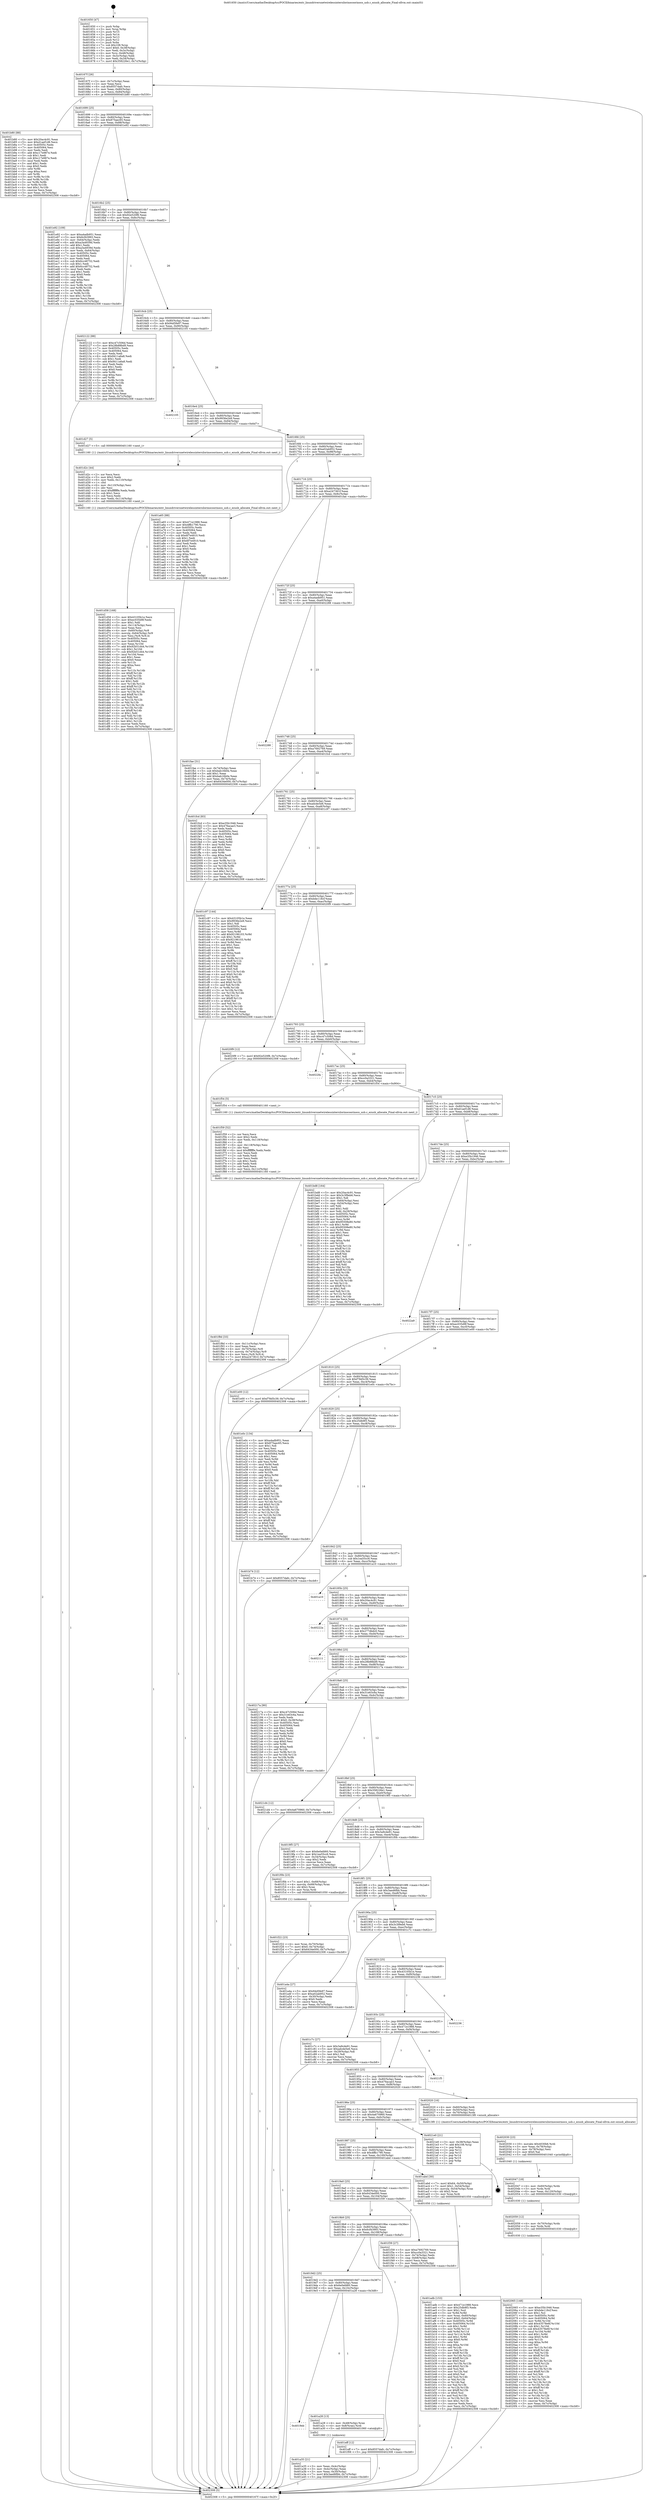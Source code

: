 digraph "0x401650" {
  label = "0x401650 (/mnt/c/Users/mathe/Desktop/tcc/POCII/binaries/extr_linuxdriversnetwirelessintersilorinocoorinoco_usb.c_ezusb_allocate_Final-ollvm.out::main(0))"
  labelloc = "t"
  node[shape=record]

  Entry [label="",width=0.3,height=0.3,shape=circle,fillcolor=black,style=filled]
  "0x40167f" [label="{
     0x40167f [26]\l
     | [instrs]\l
     &nbsp;&nbsp;0x40167f \<+3\>: mov -0x7c(%rbp),%eax\l
     &nbsp;&nbsp;0x401682 \<+2\>: mov %eax,%ecx\l
     &nbsp;&nbsp;0x401684 \<+6\>: sub $0x8557dafc,%ecx\l
     &nbsp;&nbsp;0x40168a \<+3\>: mov %eax,-0x80(%rbp)\l
     &nbsp;&nbsp;0x40168d \<+6\>: mov %ecx,-0x84(%rbp)\l
     &nbsp;&nbsp;0x401693 \<+6\>: je 0000000000401b80 \<main+0x530\>\l
  }"]
  "0x401b80" [label="{
     0x401b80 [88]\l
     | [instrs]\l
     &nbsp;&nbsp;0x401b80 \<+5\>: mov $0x20ac4c91,%eax\l
     &nbsp;&nbsp;0x401b85 \<+5\>: mov $0xd1aef1d8,%ecx\l
     &nbsp;&nbsp;0x401b8a \<+7\>: mov 0x40505c,%edx\l
     &nbsp;&nbsp;0x401b91 \<+7\>: mov 0x405064,%esi\l
     &nbsp;&nbsp;0x401b98 \<+2\>: mov %edx,%edi\l
     &nbsp;&nbsp;0x401b9a \<+6\>: add $0xc17e987e,%edi\l
     &nbsp;&nbsp;0x401ba0 \<+3\>: sub $0x1,%edi\l
     &nbsp;&nbsp;0x401ba3 \<+6\>: sub $0xc17e987e,%edi\l
     &nbsp;&nbsp;0x401ba9 \<+3\>: imul %edi,%edx\l
     &nbsp;&nbsp;0x401bac \<+3\>: and $0x1,%edx\l
     &nbsp;&nbsp;0x401baf \<+3\>: cmp $0x0,%edx\l
     &nbsp;&nbsp;0x401bb2 \<+4\>: sete %r8b\l
     &nbsp;&nbsp;0x401bb6 \<+3\>: cmp $0xa,%esi\l
     &nbsp;&nbsp;0x401bb9 \<+4\>: setl %r9b\l
     &nbsp;&nbsp;0x401bbd \<+3\>: mov %r8b,%r10b\l
     &nbsp;&nbsp;0x401bc0 \<+3\>: and %r9b,%r10b\l
     &nbsp;&nbsp;0x401bc3 \<+3\>: xor %r9b,%r8b\l
     &nbsp;&nbsp;0x401bc6 \<+3\>: or %r8b,%r10b\l
     &nbsp;&nbsp;0x401bc9 \<+4\>: test $0x1,%r10b\l
     &nbsp;&nbsp;0x401bcd \<+3\>: cmovne %ecx,%eax\l
     &nbsp;&nbsp;0x401bd0 \<+3\>: mov %eax,-0x7c(%rbp)\l
     &nbsp;&nbsp;0x401bd3 \<+5\>: jmp 0000000000402308 \<main+0xcb8\>\l
  }"]
  "0x401699" [label="{
     0x401699 [25]\l
     | [instrs]\l
     &nbsp;&nbsp;0x401699 \<+5\>: jmp 000000000040169e \<main+0x4e\>\l
     &nbsp;&nbsp;0x40169e \<+3\>: mov -0x80(%rbp),%eax\l
     &nbsp;&nbsp;0x4016a1 \<+5\>: sub $0x875aec65,%eax\l
     &nbsp;&nbsp;0x4016a6 \<+6\>: mov %eax,-0x88(%rbp)\l
     &nbsp;&nbsp;0x4016ac \<+6\>: je 0000000000401e92 \<main+0x842\>\l
  }"]
  Exit [label="",width=0.3,height=0.3,shape=circle,fillcolor=black,style=filled,peripheries=2]
  "0x401e92" [label="{
     0x401e92 [109]\l
     | [instrs]\l
     &nbsp;&nbsp;0x401e92 \<+5\>: mov $0xa4adb951,%eax\l
     &nbsp;&nbsp;0x401e97 \<+5\>: mov $0x6cf43993,%ecx\l
     &nbsp;&nbsp;0x401e9c \<+3\>: mov -0x64(%rbp),%edx\l
     &nbsp;&nbsp;0x401e9f \<+6\>: add $0xa3a4939d,%edx\l
     &nbsp;&nbsp;0x401ea5 \<+3\>: add $0x1,%edx\l
     &nbsp;&nbsp;0x401ea8 \<+6\>: sub $0xa3a4939d,%edx\l
     &nbsp;&nbsp;0x401eae \<+3\>: mov %edx,-0x64(%rbp)\l
     &nbsp;&nbsp;0x401eb1 \<+7\>: mov 0x40505c,%edx\l
     &nbsp;&nbsp;0x401eb8 \<+7\>: mov 0x405064,%esi\l
     &nbsp;&nbsp;0x401ebf \<+2\>: mov %edx,%edi\l
     &nbsp;&nbsp;0x401ec1 \<+6\>: sub $0x6cc48752,%edi\l
     &nbsp;&nbsp;0x401ec7 \<+3\>: sub $0x1,%edi\l
     &nbsp;&nbsp;0x401eca \<+6\>: add $0x6cc48752,%edi\l
     &nbsp;&nbsp;0x401ed0 \<+3\>: imul %edi,%edx\l
     &nbsp;&nbsp;0x401ed3 \<+3\>: and $0x1,%edx\l
     &nbsp;&nbsp;0x401ed6 \<+3\>: cmp $0x0,%edx\l
     &nbsp;&nbsp;0x401ed9 \<+4\>: sete %r8b\l
     &nbsp;&nbsp;0x401edd \<+3\>: cmp $0xa,%esi\l
     &nbsp;&nbsp;0x401ee0 \<+4\>: setl %r9b\l
     &nbsp;&nbsp;0x401ee4 \<+3\>: mov %r8b,%r10b\l
     &nbsp;&nbsp;0x401ee7 \<+3\>: and %r9b,%r10b\l
     &nbsp;&nbsp;0x401eea \<+3\>: xor %r9b,%r8b\l
     &nbsp;&nbsp;0x401eed \<+3\>: or %r8b,%r10b\l
     &nbsp;&nbsp;0x401ef0 \<+4\>: test $0x1,%r10b\l
     &nbsp;&nbsp;0x401ef4 \<+3\>: cmovne %ecx,%eax\l
     &nbsp;&nbsp;0x401ef7 \<+3\>: mov %eax,-0x7c(%rbp)\l
     &nbsp;&nbsp;0x401efa \<+5\>: jmp 0000000000402308 \<main+0xcb8\>\l
  }"]
  "0x4016b2" [label="{
     0x4016b2 [25]\l
     | [instrs]\l
     &nbsp;&nbsp;0x4016b2 \<+5\>: jmp 00000000004016b7 \<main+0x67\>\l
     &nbsp;&nbsp;0x4016b7 \<+3\>: mov -0x80(%rbp),%eax\l
     &nbsp;&nbsp;0x4016ba \<+5\>: sub $0x92e520f8,%eax\l
     &nbsp;&nbsp;0x4016bf \<+6\>: mov %eax,-0x8c(%rbp)\l
     &nbsp;&nbsp;0x4016c5 \<+6\>: je 0000000000402122 \<main+0xad2\>\l
  }"]
  "0x402065" [label="{
     0x402065 [148]\l
     | [instrs]\l
     &nbsp;&nbsp;0x402065 \<+5\>: mov $0xe35b1946,%eax\l
     &nbsp;&nbsp;0x40206a \<+5\>: mov $0xbde118cf,%esi\l
     &nbsp;&nbsp;0x40206f \<+2\>: mov $0x1,%cl\l
     &nbsp;&nbsp;0x402071 \<+8\>: mov 0x40505c,%r8d\l
     &nbsp;&nbsp;0x402079 \<+8\>: mov 0x405064,%r9d\l
     &nbsp;&nbsp;0x402081 \<+3\>: mov %r8d,%r10d\l
     &nbsp;&nbsp;0x402084 \<+7\>: add $0x43578e6f,%r10d\l
     &nbsp;&nbsp;0x40208b \<+4\>: sub $0x1,%r10d\l
     &nbsp;&nbsp;0x40208f \<+7\>: sub $0x43578e6f,%r10d\l
     &nbsp;&nbsp;0x402096 \<+4\>: imul %r10d,%r8d\l
     &nbsp;&nbsp;0x40209a \<+4\>: and $0x1,%r8d\l
     &nbsp;&nbsp;0x40209e \<+4\>: cmp $0x0,%r8d\l
     &nbsp;&nbsp;0x4020a2 \<+4\>: sete %r11b\l
     &nbsp;&nbsp;0x4020a6 \<+4\>: cmp $0xa,%r9d\l
     &nbsp;&nbsp;0x4020aa \<+3\>: setl %bl\l
     &nbsp;&nbsp;0x4020ad \<+3\>: mov %r11b,%r14b\l
     &nbsp;&nbsp;0x4020b0 \<+4\>: xor $0xff,%r14b\l
     &nbsp;&nbsp;0x4020b4 \<+3\>: mov %bl,%r15b\l
     &nbsp;&nbsp;0x4020b7 \<+4\>: xor $0xff,%r15b\l
     &nbsp;&nbsp;0x4020bb \<+3\>: xor $0x1,%cl\l
     &nbsp;&nbsp;0x4020be \<+3\>: mov %r14b,%r12b\l
     &nbsp;&nbsp;0x4020c1 \<+4\>: and $0xff,%r12b\l
     &nbsp;&nbsp;0x4020c5 \<+3\>: and %cl,%r11b\l
     &nbsp;&nbsp;0x4020c8 \<+3\>: mov %r15b,%r13b\l
     &nbsp;&nbsp;0x4020cb \<+4\>: and $0xff,%r13b\l
     &nbsp;&nbsp;0x4020cf \<+2\>: and %cl,%bl\l
     &nbsp;&nbsp;0x4020d1 \<+3\>: or %r11b,%r12b\l
     &nbsp;&nbsp;0x4020d4 \<+3\>: or %bl,%r13b\l
     &nbsp;&nbsp;0x4020d7 \<+3\>: xor %r13b,%r12b\l
     &nbsp;&nbsp;0x4020da \<+3\>: or %r15b,%r14b\l
     &nbsp;&nbsp;0x4020dd \<+4\>: xor $0xff,%r14b\l
     &nbsp;&nbsp;0x4020e1 \<+3\>: or $0x1,%cl\l
     &nbsp;&nbsp;0x4020e4 \<+3\>: and %cl,%r14b\l
     &nbsp;&nbsp;0x4020e7 \<+3\>: or %r14b,%r12b\l
     &nbsp;&nbsp;0x4020ea \<+4\>: test $0x1,%r12b\l
     &nbsp;&nbsp;0x4020ee \<+3\>: cmovne %esi,%eax\l
     &nbsp;&nbsp;0x4020f1 \<+3\>: mov %eax,-0x7c(%rbp)\l
     &nbsp;&nbsp;0x4020f4 \<+5\>: jmp 0000000000402308 \<main+0xcb8\>\l
  }"]
  "0x402122" [label="{
     0x402122 [88]\l
     | [instrs]\l
     &nbsp;&nbsp;0x402122 \<+5\>: mov $0xc47c506d,%eax\l
     &nbsp;&nbsp;0x402127 \<+5\>: mov $0x28b88bd9,%ecx\l
     &nbsp;&nbsp;0x40212c \<+7\>: mov 0x40505c,%edx\l
     &nbsp;&nbsp;0x402133 \<+7\>: mov 0x405064,%esi\l
     &nbsp;&nbsp;0x40213a \<+2\>: mov %edx,%edi\l
     &nbsp;&nbsp;0x40213c \<+6\>: sub $0x9411a6a8,%edi\l
     &nbsp;&nbsp;0x402142 \<+3\>: sub $0x1,%edi\l
     &nbsp;&nbsp;0x402145 \<+6\>: add $0x9411a6a8,%edi\l
     &nbsp;&nbsp;0x40214b \<+3\>: imul %edi,%edx\l
     &nbsp;&nbsp;0x40214e \<+3\>: and $0x1,%edx\l
     &nbsp;&nbsp;0x402151 \<+3\>: cmp $0x0,%edx\l
     &nbsp;&nbsp;0x402154 \<+4\>: sete %r8b\l
     &nbsp;&nbsp;0x402158 \<+3\>: cmp $0xa,%esi\l
     &nbsp;&nbsp;0x40215b \<+4\>: setl %r9b\l
     &nbsp;&nbsp;0x40215f \<+3\>: mov %r8b,%r10b\l
     &nbsp;&nbsp;0x402162 \<+3\>: and %r9b,%r10b\l
     &nbsp;&nbsp;0x402165 \<+3\>: xor %r9b,%r8b\l
     &nbsp;&nbsp;0x402168 \<+3\>: or %r8b,%r10b\l
     &nbsp;&nbsp;0x40216b \<+4\>: test $0x1,%r10b\l
     &nbsp;&nbsp;0x40216f \<+3\>: cmovne %ecx,%eax\l
     &nbsp;&nbsp;0x402172 \<+3\>: mov %eax,-0x7c(%rbp)\l
     &nbsp;&nbsp;0x402175 \<+5\>: jmp 0000000000402308 \<main+0xcb8\>\l
  }"]
  "0x4016cb" [label="{
     0x4016cb [25]\l
     | [instrs]\l
     &nbsp;&nbsp;0x4016cb \<+5\>: jmp 00000000004016d0 \<main+0x80\>\l
     &nbsp;&nbsp;0x4016d0 \<+3\>: mov -0x80(%rbp),%eax\l
     &nbsp;&nbsp;0x4016d3 \<+5\>: sub $0x94d5fe97,%eax\l
     &nbsp;&nbsp;0x4016d8 \<+6\>: mov %eax,-0x90(%rbp)\l
     &nbsp;&nbsp;0x4016de \<+6\>: je 0000000000402105 \<main+0xab5\>\l
  }"]
  "0x402059" [label="{
     0x402059 [12]\l
     | [instrs]\l
     &nbsp;&nbsp;0x402059 \<+4\>: mov -0x70(%rbp),%rdx\l
     &nbsp;&nbsp;0x40205d \<+3\>: mov %rdx,%rdi\l
     &nbsp;&nbsp;0x402060 \<+5\>: call 0000000000401030 \<free@plt\>\l
     | [calls]\l
     &nbsp;&nbsp;0x401030 \{1\} (unknown)\l
  }"]
  "0x402105" [label="{
     0x402105\l
  }", style=dashed]
  "0x4016e4" [label="{
     0x4016e4 [25]\l
     | [instrs]\l
     &nbsp;&nbsp;0x4016e4 \<+5\>: jmp 00000000004016e9 \<main+0x99\>\l
     &nbsp;&nbsp;0x4016e9 \<+3\>: mov -0x80(%rbp),%eax\l
     &nbsp;&nbsp;0x4016ec \<+5\>: sub $0x9936e2e9,%eax\l
     &nbsp;&nbsp;0x4016f1 \<+6\>: mov %eax,-0x94(%rbp)\l
     &nbsp;&nbsp;0x4016f7 \<+6\>: je 0000000000401d27 \<main+0x6d7\>\l
  }"]
  "0x402047" [label="{
     0x402047 [18]\l
     | [instrs]\l
     &nbsp;&nbsp;0x402047 \<+4\>: mov -0x60(%rbp),%rdx\l
     &nbsp;&nbsp;0x40204b \<+3\>: mov %rdx,%rdi\l
     &nbsp;&nbsp;0x40204e \<+6\>: mov %eax,-0x120(%rbp)\l
     &nbsp;&nbsp;0x402054 \<+5\>: call 0000000000401030 \<free@plt\>\l
     | [calls]\l
     &nbsp;&nbsp;0x401030 \{1\} (unknown)\l
  }"]
  "0x401d27" [label="{
     0x401d27 [5]\l
     | [instrs]\l
     &nbsp;&nbsp;0x401d27 \<+5\>: call 0000000000401160 \<next_i\>\l
     | [calls]\l
     &nbsp;&nbsp;0x401160 \{1\} (/mnt/c/Users/mathe/Desktop/tcc/POCII/binaries/extr_linuxdriversnetwirelessintersilorinocoorinoco_usb.c_ezusb_allocate_Final-ollvm.out::next_i)\l
  }"]
  "0x4016fd" [label="{
     0x4016fd [25]\l
     | [instrs]\l
     &nbsp;&nbsp;0x4016fd \<+5\>: jmp 0000000000401702 \<main+0xb2\>\l
     &nbsp;&nbsp;0x401702 \<+3\>: mov -0x80(%rbp),%eax\l
     &nbsp;&nbsp;0x401705 \<+5\>: sub $0xa02ab952,%eax\l
     &nbsp;&nbsp;0x40170a \<+6\>: mov %eax,-0x98(%rbp)\l
     &nbsp;&nbsp;0x401710 \<+6\>: je 0000000000401a65 \<main+0x415\>\l
  }"]
  "0x402030" [label="{
     0x402030 [23]\l
     | [instrs]\l
     &nbsp;&nbsp;0x402030 \<+10\>: movabs $0x4030b6,%rdi\l
     &nbsp;&nbsp;0x40203a \<+3\>: mov %eax,-0x78(%rbp)\l
     &nbsp;&nbsp;0x40203d \<+3\>: mov -0x78(%rbp),%esi\l
     &nbsp;&nbsp;0x402040 \<+2\>: mov $0x0,%al\l
     &nbsp;&nbsp;0x402042 \<+5\>: call 0000000000401040 \<printf@plt\>\l
     | [calls]\l
     &nbsp;&nbsp;0x401040 \{1\} (unknown)\l
  }"]
  "0x401a65" [label="{
     0x401a65 [88]\l
     | [instrs]\l
     &nbsp;&nbsp;0x401a65 \<+5\>: mov $0x471e1988,%eax\l
     &nbsp;&nbsp;0x401a6a \<+5\>: mov $0x4ffb1790,%ecx\l
     &nbsp;&nbsp;0x401a6f \<+7\>: mov 0x40505c,%edx\l
     &nbsp;&nbsp;0x401a76 \<+7\>: mov 0x405064,%esi\l
     &nbsp;&nbsp;0x401a7d \<+2\>: mov %edx,%edi\l
     &nbsp;&nbsp;0x401a7f \<+6\>: sub $0x6f7e4910,%edi\l
     &nbsp;&nbsp;0x401a85 \<+3\>: sub $0x1,%edi\l
     &nbsp;&nbsp;0x401a88 \<+6\>: add $0x6f7e4910,%edi\l
     &nbsp;&nbsp;0x401a8e \<+3\>: imul %edi,%edx\l
     &nbsp;&nbsp;0x401a91 \<+3\>: and $0x1,%edx\l
     &nbsp;&nbsp;0x401a94 \<+3\>: cmp $0x0,%edx\l
     &nbsp;&nbsp;0x401a97 \<+4\>: sete %r8b\l
     &nbsp;&nbsp;0x401a9b \<+3\>: cmp $0xa,%esi\l
     &nbsp;&nbsp;0x401a9e \<+4\>: setl %r9b\l
     &nbsp;&nbsp;0x401aa2 \<+3\>: mov %r8b,%r10b\l
     &nbsp;&nbsp;0x401aa5 \<+3\>: and %r9b,%r10b\l
     &nbsp;&nbsp;0x401aa8 \<+3\>: xor %r9b,%r8b\l
     &nbsp;&nbsp;0x401aab \<+3\>: or %r8b,%r10b\l
     &nbsp;&nbsp;0x401aae \<+4\>: test $0x1,%r10b\l
     &nbsp;&nbsp;0x401ab2 \<+3\>: cmovne %ecx,%eax\l
     &nbsp;&nbsp;0x401ab5 \<+3\>: mov %eax,-0x7c(%rbp)\l
     &nbsp;&nbsp;0x401ab8 \<+5\>: jmp 0000000000402308 \<main+0xcb8\>\l
  }"]
  "0x401716" [label="{
     0x401716 [25]\l
     | [instrs]\l
     &nbsp;&nbsp;0x401716 \<+5\>: jmp 000000000040171b \<main+0xcb\>\l
     &nbsp;&nbsp;0x40171b \<+3\>: mov -0x80(%rbp),%eax\l
     &nbsp;&nbsp;0x40171e \<+5\>: sub $0xa247361f,%eax\l
     &nbsp;&nbsp;0x401723 \<+6\>: mov %eax,-0x9c(%rbp)\l
     &nbsp;&nbsp;0x401729 \<+6\>: je 0000000000401fae \<main+0x95e\>\l
  }"]
  "0x401f8d" [label="{
     0x401f8d [33]\l
     | [instrs]\l
     &nbsp;&nbsp;0x401f8d \<+6\>: mov -0x11c(%rbp),%ecx\l
     &nbsp;&nbsp;0x401f93 \<+3\>: imul %eax,%ecx\l
     &nbsp;&nbsp;0x401f96 \<+4\>: mov -0x70(%rbp),%r8\l
     &nbsp;&nbsp;0x401f9a \<+4\>: movslq -0x74(%rbp),%r9\l
     &nbsp;&nbsp;0x401f9e \<+4\>: mov %ecx,(%r8,%r9,4)\l
     &nbsp;&nbsp;0x401fa2 \<+7\>: movl $0xa247361f,-0x7c(%rbp)\l
     &nbsp;&nbsp;0x401fa9 \<+5\>: jmp 0000000000402308 \<main+0xcb8\>\l
  }"]
  "0x401fae" [label="{
     0x401fae [31]\l
     | [instrs]\l
     &nbsp;&nbsp;0x401fae \<+3\>: mov -0x74(%rbp),%eax\l
     &nbsp;&nbsp;0x401fb1 \<+5\>: sub $0xbab16b0e,%eax\l
     &nbsp;&nbsp;0x401fb6 \<+3\>: add $0x1,%eax\l
     &nbsp;&nbsp;0x401fb9 \<+5\>: add $0xbab16b0e,%eax\l
     &nbsp;&nbsp;0x401fbe \<+3\>: mov %eax,-0x74(%rbp)\l
     &nbsp;&nbsp;0x401fc1 \<+7\>: movl $0x6434e000,-0x7c(%rbp)\l
     &nbsp;&nbsp;0x401fc8 \<+5\>: jmp 0000000000402308 \<main+0xcb8\>\l
  }"]
  "0x40172f" [label="{
     0x40172f [25]\l
     | [instrs]\l
     &nbsp;&nbsp;0x40172f \<+5\>: jmp 0000000000401734 \<main+0xe4\>\l
     &nbsp;&nbsp;0x401734 \<+3\>: mov -0x80(%rbp),%eax\l
     &nbsp;&nbsp;0x401737 \<+5\>: sub $0xa4adb951,%eax\l
     &nbsp;&nbsp;0x40173c \<+6\>: mov %eax,-0xa0(%rbp)\l
     &nbsp;&nbsp;0x401742 \<+6\>: je 0000000000402288 \<main+0xc38\>\l
  }"]
  "0x401f59" [label="{
     0x401f59 [52]\l
     | [instrs]\l
     &nbsp;&nbsp;0x401f59 \<+2\>: xor %ecx,%ecx\l
     &nbsp;&nbsp;0x401f5b \<+5\>: mov $0x2,%edx\l
     &nbsp;&nbsp;0x401f60 \<+6\>: mov %edx,-0x118(%rbp)\l
     &nbsp;&nbsp;0x401f66 \<+1\>: cltd\l
     &nbsp;&nbsp;0x401f67 \<+6\>: mov -0x118(%rbp),%esi\l
     &nbsp;&nbsp;0x401f6d \<+2\>: idiv %esi\l
     &nbsp;&nbsp;0x401f6f \<+6\>: imul $0xfffffffe,%edx,%edx\l
     &nbsp;&nbsp;0x401f75 \<+2\>: mov %ecx,%edi\l
     &nbsp;&nbsp;0x401f77 \<+2\>: sub %edx,%edi\l
     &nbsp;&nbsp;0x401f79 \<+2\>: mov %ecx,%edx\l
     &nbsp;&nbsp;0x401f7b \<+3\>: sub $0x1,%edx\l
     &nbsp;&nbsp;0x401f7e \<+2\>: add %edx,%edi\l
     &nbsp;&nbsp;0x401f80 \<+2\>: sub %edi,%ecx\l
     &nbsp;&nbsp;0x401f82 \<+6\>: mov %ecx,-0x11c(%rbp)\l
     &nbsp;&nbsp;0x401f88 \<+5\>: call 0000000000401160 \<next_i\>\l
     | [calls]\l
     &nbsp;&nbsp;0x401160 \{1\} (/mnt/c/Users/mathe/Desktop/tcc/POCII/binaries/extr_linuxdriversnetwirelessintersilorinocoorinoco_usb.c_ezusb_allocate_Final-ollvm.out::next_i)\l
  }"]
  "0x402288" [label="{
     0x402288\l
  }", style=dashed]
  "0x401748" [label="{
     0x401748 [25]\l
     | [instrs]\l
     &nbsp;&nbsp;0x401748 \<+5\>: jmp 000000000040174d \<main+0xfd\>\l
     &nbsp;&nbsp;0x40174d \<+3\>: mov -0x80(%rbp),%eax\l
     &nbsp;&nbsp;0x401750 \<+5\>: sub $0xa7692769,%eax\l
     &nbsp;&nbsp;0x401755 \<+6\>: mov %eax,-0xa4(%rbp)\l
     &nbsp;&nbsp;0x40175b \<+6\>: je 0000000000401fcd \<main+0x97d\>\l
  }"]
  "0x401f22" [label="{
     0x401f22 [23]\l
     | [instrs]\l
     &nbsp;&nbsp;0x401f22 \<+4\>: mov %rax,-0x70(%rbp)\l
     &nbsp;&nbsp;0x401f26 \<+7\>: movl $0x0,-0x74(%rbp)\l
     &nbsp;&nbsp;0x401f2d \<+7\>: movl $0x6434e000,-0x7c(%rbp)\l
     &nbsp;&nbsp;0x401f34 \<+5\>: jmp 0000000000402308 \<main+0xcb8\>\l
  }"]
  "0x401fcd" [label="{
     0x401fcd [83]\l
     | [instrs]\l
     &nbsp;&nbsp;0x401fcd \<+5\>: mov $0xe35b1946,%eax\l
     &nbsp;&nbsp;0x401fd2 \<+5\>: mov $0x476acae3,%ecx\l
     &nbsp;&nbsp;0x401fd7 \<+2\>: xor %edx,%edx\l
     &nbsp;&nbsp;0x401fd9 \<+7\>: mov 0x40505c,%esi\l
     &nbsp;&nbsp;0x401fe0 \<+7\>: mov 0x405064,%edi\l
     &nbsp;&nbsp;0x401fe7 \<+3\>: sub $0x1,%edx\l
     &nbsp;&nbsp;0x401fea \<+3\>: mov %esi,%r8d\l
     &nbsp;&nbsp;0x401fed \<+3\>: add %edx,%r8d\l
     &nbsp;&nbsp;0x401ff0 \<+4\>: imul %r8d,%esi\l
     &nbsp;&nbsp;0x401ff4 \<+3\>: and $0x1,%esi\l
     &nbsp;&nbsp;0x401ff7 \<+3\>: cmp $0x0,%esi\l
     &nbsp;&nbsp;0x401ffa \<+4\>: sete %r9b\l
     &nbsp;&nbsp;0x401ffe \<+3\>: cmp $0xa,%edi\l
     &nbsp;&nbsp;0x402001 \<+4\>: setl %r10b\l
     &nbsp;&nbsp;0x402005 \<+3\>: mov %r9b,%r11b\l
     &nbsp;&nbsp;0x402008 \<+3\>: and %r10b,%r11b\l
     &nbsp;&nbsp;0x40200b \<+3\>: xor %r10b,%r9b\l
     &nbsp;&nbsp;0x40200e \<+3\>: or %r9b,%r11b\l
     &nbsp;&nbsp;0x402011 \<+4\>: test $0x1,%r11b\l
     &nbsp;&nbsp;0x402015 \<+3\>: cmovne %ecx,%eax\l
     &nbsp;&nbsp;0x402018 \<+3\>: mov %eax,-0x7c(%rbp)\l
     &nbsp;&nbsp;0x40201b \<+5\>: jmp 0000000000402308 \<main+0xcb8\>\l
  }"]
  "0x401761" [label="{
     0x401761 [25]\l
     | [instrs]\l
     &nbsp;&nbsp;0x401761 \<+5\>: jmp 0000000000401766 \<main+0x116\>\l
     &nbsp;&nbsp;0x401766 \<+3\>: mov -0x80(%rbp),%eax\l
     &nbsp;&nbsp;0x401769 \<+5\>: sub $0xadcde5e6,%eax\l
     &nbsp;&nbsp;0x40176e \<+6\>: mov %eax,-0xa8(%rbp)\l
     &nbsp;&nbsp;0x401774 \<+6\>: je 0000000000401c97 \<main+0x647\>\l
  }"]
  "0x401d58" [label="{
     0x401d58 [168]\l
     | [instrs]\l
     &nbsp;&nbsp;0x401d58 \<+5\>: mov $0x43105b1e,%ecx\l
     &nbsp;&nbsp;0x401d5d \<+5\>: mov $0xec035d9f,%edx\l
     &nbsp;&nbsp;0x401d62 \<+3\>: mov $0x1,%dil\l
     &nbsp;&nbsp;0x401d65 \<+6\>: mov -0x114(%rbp),%esi\l
     &nbsp;&nbsp;0x401d6b \<+3\>: imul %eax,%esi\l
     &nbsp;&nbsp;0x401d6e \<+4\>: mov -0x60(%rbp),%r8\l
     &nbsp;&nbsp;0x401d72 \<+4\>: movslq -0x64(%rbp),%r9\l
     &nbsp;&nbsp;0x401d76 \<+4\>: mov %esi,(%r8,%r9,4)\l
     &nbsp;&nbsp;0x401d7a \<+7\>: mov 0x40505c,%eax\l
     &nbsp;&nbsp;0x401d81 \<+7\>: mov 0x405064,%esi\l
     &nbsp;&nbsp;0x401d88 \<+3\>: mov %eax,%r10d\l
     &nbsp;&nbsp;0x401d8b \<+7\>: add $0x92b51d44,%r10d\l
     &nbsp;&nbsp;0x401d92 \<+4\>: sub $0x1,%r10d\l
     &nbsp;&nbsp;0x401d96 \<+7\>: sub $0x92b51d44,%r10d\l
     &nbsp;&nbsp;0x401d9d \<+4\>: imul %r10d,%eax\l
     &nbsp;&nbsp;0x401da1 \<+3\>: and $0x1,%eax\l
     &nbsp;&nbsp;0x401da4 \<+3\>: cmp $0x0,%eax\l
     &nbsp;&nbsp;0x401da7 \<+4\>: sete %r11b\l
     &nbsp;&nbsp;0x401dab \<+3\>: cmp $0xa,%esi\l
     &nbsp;&nbsp;0x401dae \<+3\>: setl %bl\l
     &nbsp;&nbsp;0x401db1 \<+3\>: mov %r11b,%r14b\l
     &nbsp;&nbsp;0x401db4 \<+4\>: xor $0xff,%r14b\l
     &nbsp;&nbsp;0x401db8 \<+3\>: mov %bl,%r15b\l
     &nbsp;&nbsp;0x401dbb \<+4\>: xor $0xff,%r15b\l
     &nbsp;&nbsp;0x401dbf \<+4\>: xor $0x1,%dil\l
     &nbsp;&nbsp;0x401dc3 \<+3\>: mov %r14b,%r12b\l
     &nbsp;&nbsp;0x401dc6 \<+4\>: and $0xff,%r12b\l
     &nbsp;&nbsp;0x401dca \<+3\>: and %dil,%r11b\l
     &nbsp;&nbsp;0x401dcd \<+3\>: mov %r15b,%r13b\l
     &nbsp;&nbsp;0x401dd0 \<+4\>: and $0xff,%r13b\l
     &nbsp;&nbsp;0x401dd4 \<+3\>: and %dil,%bl\l
     &nbsp;&nbsp;0x401dd7 \<+3\>: or %r11b,%r12b\l
     &nbsp;&nbsp;0x401dda \<+3\>: or %bl,%r13b\l
     &nbsp;&nbsp;0x401ddd \<+3\>: xor %r13b,%r12b\l
     &nbsp;&nbsp;0x401de0 \<+3\>: or %r15b,%r14b\l
     &nbsp;&nbsp;0x401de3 \<+4\>: xor $0xff,%r14b\l
     &nbsp;&nbsp;0x401de7 \<+4\>: or $0x1,%dil\l
     &nbsp;&nbsp;0x401deb \<+3\>: and %dil,%r14b\l
     &nbsp;&nbsp;0x401dee \<+3\>: or %r14b,%r12b\l
     &nbsp;&nbsp;0x401df1 \<+4\>: test $0x1,%r12b\l
     &nbsp;&nbsp;0x401df5 \<+3\>: cmovne %edx,%ecx\l
     &nbsp;&nbsp;0x401df8 \<+3\>: mov %ecx,-0x7c(%rbp)\l
     &nbsp;&nbsp;0x401dfb \<+5\>: jmp 0000000000402308 \<main+0xcb8\>\l
  }"]
  "0x401c97" [label="{
     0x401c97 [144]\l
     | [instrs]\l
     &nbsp;&nbsp;0x401c97 \<+5\>: mov $0x43105b1e,%eax\l
     &nbsp;&nbsp;0x401c9c \<+5\>: mov $0x9936e2e9,%ecx\l
     &nbsp;&nbsp;0x401ca1 \<+2\>: mov $0x1,%dl\l
     &nbsp;&nbsp;0x401ca3 \<+7\>: mov 0x40505c,%esi\l
     &nbsp;&nbsp;0x401caa \<+7\>: mov 0x405064,%edi\l
     &nbsp;&nbsp;0x401cb1 \<+3\>: mov %esi,%r8d\l
     &nbsp;&nbsp;0x401cb4 \<+7\>: add $0x92196103,%r8d\l
     &nbsp;&nbsp;0x401cbb \<+4\>: sub $0x1,%r8d\l
     &nbsp;&nbsp;0x401cbf \<+7\>: sub $0x92196103,%r8d\l
     &nbsp;&nbsp;0x401cc6 \<+4\>: imul %r8d,%esi\l
     &nbsp;&nbsp;0x401cca \<+3\>: and $0x1,%esi\l
     &nbsp;&nbsp;0x401ccd \<+3\>: cmp $0x0,%esi\l
     &nbsp;&nbsp;0x401cd0 \<+4\>: sete %r9b\l
     &nbsp;&nbsp;0x401cd4 \<+3\>: cmp $0xa,%edi\l
     &nbsp;&nbsp;0x401cd7 \<+4\>: setl %r10b\l
     &nbsp;&nbsp;0x401cdb \<+3\>: mov %r9b,%r11b\l
     &nbsp;&nbsp;0x401cde \<+4\>: xor $0xff,%r11b\l
     &nbsp;&nbsp;0x401ce2 \<+3\>: mov %r10b,%bl\l
     &nbsp;&nbsp;0x401ce5 \<+3\>: xor $0xff,%bl\l
     &nbsp;&nbsp;0x401ce8 \<+3\>: xor $0x0,%dl\l
     &nbsp;&nbsp;0x401ceb \<+3\>: mov %r11b,%r14b\l
     &nbsp;&nbsp;0x401cee \<+4\>: and $0x0,%r14b\l
     &nbsp;&nbsp;0x401cf2 \<+3\>: and %dl,%r9b\l
     &nbsp;&nbsp;0x401cf5 \<+3\>: mov %bl,%r15b\l
     &nbsp;&nbsp;0x401cf8 \<+4\>: and $0x0,%r15b\l
     &nbsp;&nbsp;0x401cfc \<+3\>: and %dl,%r10b\l
     &nbsp;&nbsp;0x401cff \<+3\>: or %r9b,%r14b\l
     &nbsp;&nbsp;0x401d02 \<+3\>: or %r10b,%r15b\l
     &nbsp;&nbsp;0x401d05 \<+3\>: xor %r15b,%r14b\l
     &nbsp;&nbsp;0x401d08 \<+3\>: or %bl,%r11b\l
     &nbsp;&nbsp;0x401d0b \<+4\>: xor $0xff,%r11b\l
     &nbsp;&nbsp;0x401d0f \<+3\>: or $0x0,%dl\l
     &nbsp;&nbsp;0x401d12 \<+3\>: and %dl,%r11b\l
     &nbsp;&nbsp;0x401d15 \<+3\>: or %r11b,%r14b\l
     &nbsp;&nbsp;0x401d18 \<+4\>: test $0x1,%r14b\l
     &nbsp;&nbsp;0x401d1c \<+3\>: cmovne %ecx,%eax\l
     &nbsp;&nbsp;0x401d1f \<+3\>: mov %eax,-0x7c(%rbp)\l
     &nbsp;&nbsp;0x401d22 \<+5\>: jmp 0000000000402308 \<main+0xcb8\>\l
  }"]
  "0x40177a" [label="{
     0x40177a [25]\l
     | [instrs]\l
     &nbsp;&nbsp;0x40177a \<+5\>: jmp 000000000040177f \<main+0x12f\>\l
     &nbsp;&nbsp;0x40177f \<+3\>: mov -0x80(%rbp),%eax\l
     &nbsp;&nbsp;0x401782 \<+5\>: sub $0xbde118cf,%eax\l
     &nbsp;&nbsp;0x401787 \<+6\>: mov %eax,-0xac(%rbp)\l
     &nbsp;&nbsp;0x40178d \<+6\>: je 00000000004020f9 \<main+0xaa9\>\l
  }"]
  "0x401d2c" [label="{
     0x401d2c [44]\l
     | [instrs]\l
     &nbsp;&nbsp;0x401d2c \<+2\>: xor %ecx,%ecx\l
     &nbsp;&nbsp;0x401d2e \<+5\>: mov $0x2,%edx\l
     &nbsp;&nbsp;0x401d33 \<+6\>: mov %edx,-0x110(%rbp)\l
     &nbsp;&nbsp;0x401d39 \<+1\>: cltd\l
     &nbsp;&nbsp;0x401d3a \<+6\>: mov -0x110(%rbp),%esi\l
     &nbsp;&nbsp;0x401d40 \<+2\>: idiv %esi\l
     &nbsp;&nbsp;0x401d42 \<+6\>: imul $0xfffffffe,%edx,%edx\l
     &nbsp;&nbsp;0x401d48 \<+3\>: sub $0x1,%ecx\l
     &nbsp;&nbsp;0x401d4b \<+2\>: sub %ecx,%edx\l
     &nbsp;&nbsp;0x401d4d \<+6\>: mov %edx,-0x114(%rbp)\l
     &nbsp;&nbsp;0x401d53 \<+5\>: call 0000000000401160 \<next_i\>\l
     | [calls]\l
     &nbsp;&nbsp;0x401160 \{1\} (/mnt/c/Users/mathe/Desktop/tcc/POCII/binaries/extr_linuxdriversnetwirelessintersilorinocoorinoco_usb.c_ezusb_allocate_Final-ollvm.out::next_i)\l
  }"]
  "0x4020f9" [label="{
     0x4020f9 [12]\l
     | [instrs]\l
     &nbsp;&nbsp;0x4020f9 \<+7\>: movl $0x92e520f8,-0x7c(%rbp)\l
     &nbsp;&nbsp;0x402100 \<+5\>: jmp 0000000000402308 \<main+0xcb8\>\l
  }"]
  "0x401793" [label="{
     0x401793 [25]\l
     | [instrs]\l
     &nbsp;&nbsp;0x401793 \<+5\>: jmp 0000000000401798 \<main+0x148\>\l
     &nbsp;&nbsp;0x401798 \<+3\>: mov -0x80(%rbp),%eax\l
     &nbsp;&nbsp;0x40179b \<+5\>: sub $0xc47c506d,%eax\l
     &nbsp;&nbsp;0x4017a0 \<+6\>: mov %eax,-0xb0(%rbp)\l
     &nbsp;&nbsp;0x4017a6 \<+6\>: je 00000000004022fa \<main+0xcaa\>\l
  }"]
  "0x401adb" [label="{
     0x401adb [153]\l
     | [instrs]\l
     &nbsp;&nbsp;0x401adb \<+5\>: mov $0x471e1988,%ecx\l
     &nbsp;&nbsp;0x401ae0 \<+5\>: mov $0x25db9f3,%edx\l
     &nbsp;&nbsp;0x401ae5 \<+3\>: mov $0x1,%sil\l
     &nbsp;&nbsp;0x401ae8 \<+3\>: xor %r8d,%r8d\l
     &nbsp;&nbsp;0x401aeb \<+4\>: mov %rax,-0x60(%rbp)\l
     &nbsp;&nbsp;0x401aef \<+7\>: movl $0x0,-0x64(%rbp)\l
     &nbsp;&nbsp;0x401af6 \<+8\>: mov 0x40505c,%r9d\l
     &nbsp;&nbsp;0x401afe \<+8\>: mov 0x405064,%r10d\l
     &nbsp;&nbsp;0x401b06 \<+4\>: sub $0x1,%r8d\l
     &nbsp;&nbsp;0x401b0a \<+3\>: mov %r9d,%r11d\l
     &nbsp;&nbsp;0x401b0d \<+3\>: add %r8d,%r11d\l
     &nbsp;&nbsp;0x401b10 \<+4\>: imul %r11d,%r9d\l
     &nbsp;&nbsp;0x401b14 \<+4\>: and $0x1,%r9d\l
     &nbsp;&nbsp;0x401b18 \<+4\>: cmp $0x0,%r9d\l
     &nbsp;&nbsp;0x401b1c \<+3\>: sete %bl\l
     &nbsp;&nbsp;0x401b1f \<+4\>: cmp $0xa,%r10d\l
     &nbsp;&nbsp;0x401b23 \<+4\>: setl %r14b\l
     &nbsp;&nbsp;0x401b27 \<+3\>: mov %bl,%r15b\l
     &nbsp;&nbsp;0x401b2a \<+4\>: xor $0xff,%r15b\l
     &nbsp;&nbsp;0x401b2e \<+3\>: mov %r14b,%r12b\l
     &nbsp;&nbsp;0x401b31 \<+4\>: xor $0xff,%r12b\l
     &nbsp;&nbsp;0x401b35 \<+4\>: xor $0x0,%sil\l
     &nbsp;&nbsp;0x401b39 \<+3\>: mov %r15b,%r13b\l
     &nbsp;&nbsp;0x401b3c \<+4\>: and $0x0,%r13b\l
     &nbsp;&nbsp;0x401b40 \<+3\>: and %sil,%bl\l
     &nbsp;&nbsp;0x401b43 \<+3\>: mov %r12b,%al\l
     &nbsp;&nbsp;0x401b46 \<+2\>: and $0x0,%al\l
     &nbsp;&nbsp;0x401b48 \<+3\>: and %sil,%r14b\l
     &nbsp;&nbsp;0x401b4b \<+3\>: or %bl,%r13b\l
     &nbsp;&nbsp;0x401b4e \<+3\>: or %r14b,%al\l
     &nbsp;&nbsp;0x401b51 \<+3\>: xor %al,%r13b\l
     &nbsp;&nbsp;0x401b54 \<+3\>: or %r12b,%r15b\l
     &nbsp;&nbsp;0x401b57 \<+4\>: xor $0xff,%r15b\l
     &nbsp;&nbsp;0x401b5b \<+4\>: or $0x0,%sil\l
     &nbsp;&nbsp;0x401b5f \<+3\>: and %sil,%r15b\l
     &nbsp;&nbsp;0x401b62 \<+3\>: or %r15b,%r13b\l
     &nbsp;&nbsp;0x401b65 \<+4\>: test $0x1,%r13b\l
     &nbsp;&nbsp;0x401b69 \<+3\>: cmovne %edx,%ecx\l
     &nbsp;&nbsp;0x401b6c \<+3\>: mov %ecx,-0x7c(%rbp)\l
     &nbsp;&nbsp;0x401b6f \<+5\>: jmp 0000000000402308 \<main+0xcb8\>\l
  }"]
  "0x4022fa" [label="{
     0x4022fa\l
  }", style=dashed]
  "0x4017ac" [label="{
     0x4017ac [25]\l
     | [instrs]\l
     &nbsp;&nbsp;0x4017ac \<+5\>: jmp 00000000004017b1 \<main+0x161\>\l
     &nbsp;&nbsp;0x4017b1 \<+3\>: mov -0x80(%rbp),%eax\l
     &nbsp;&nbsp;0x4017b4 \<+5\>: sub $0xcc0a3321,%eax\l
     &nbsp;&nbsp;0x4017b9 \<+6\>: mov %eax,-0xb4(%rbp)\l
     &nbsp;&nbsp;0x4017bf \<+6\>: je 0000000000401f54 \<main+0x904\>\l
  }"]
  "0x401a35" [label="{
     0x401a35 [21]\l
     | [instrs]\l
     &nbsp;&nbsp;0x401a35 \<+3\>: mov %eax,-0x4c(%rbp)\l
     &nbsp;&nbsp;0x401a38 \<+3\>: mov -0x4c(%rbp),%eax\l
     &nbsp;&nbsp;0x401a3b \<+3\>: mov %eax,-0x30(%rbp)\l
     &nbsp;&nbsp;0x401a3e \<+7\>: movl $0x3aed6fbb,-0x7c(%rbp)\l
     &nbsp;&nbsp;0x401a45 \<+5\>: jmp 0000000000402308 \<main+0xcb8\>\l
  }"]
  "0x401f54" [label="{
     0x401f54 [5]\l
     | [instrs]\l
     &nbsp;&nbsp;0x401f54 \<+5\>: call 0000000000401160 \<next_i\>\l
     | [calls]\l
     &nbsp;&nbsp;0x401160 \{1\} (/mnt/c/Users/mathe/Desktop/tcc/POCII/binaries/extr_linuxdriversnetwirelessintersilorinocoorinoco_usb.c_ezusb_allocate_Final-ollvm.out::next_i)\l
  }"]
  "0x4017c5" [label="{
     0x4017c5 [25]\l
     | [instrs]\l
     &nbsp;&nbsp;0x4017c5 \<+5\>: jmp 00000000004017ca \<main+0x17a\>\l
     &nbsp;&nbsp;0x4017ca \<+3\>: mov -0x80(%rbp),%eax\l
     &nbsp;&nbsp;0x4017cd \<+5\>: sub $0xd1aef1d8,%eax\l
     &nbsp;&nbsp;0x4017d2 \<+6\>: mov %eax,-0xb8(%rbp)\l
     &nbsp;&nbsp;0x4017d8 \<+6\>: je 0000000000401bd8 \<main+0x588\>\l
  }"]
  "0x4019eb" [label="{
     0x4019eb\l
  }", style=dashed]
  "0x401bd8" [label="{
     0x401bd8 [164]\l
     | [instrs]\l
     &nbsp;&nbsp;0x401bd8 \<+5\>: mov $0x20ac4c91,%eax\l
     &nbsp;&nbsp;0x401bdd \<+5\>: mov $0x3c3f9eb6,%ecx\l
     &nbsp;&nbsp;0x401be2 \<+2\>: mov $0x1,%dl\l
     &nbsp;&nbsp;0x401be4 \<+3\>: mov -0x64(%rbp),%esi\l
     &nbsp;&nbsp;0x401be7 \<+3\>: cmp -0x54(%rbp),%esi\l
     &nbsp;&nbsp;0x401bea \<+4\>: setl %dil\l
     &nbsp;&nbsp;0x401bee \<+4\>: and $0x1,%dil\l
     &nbsp;&nbsp;0x401bf2 \<+4\>: mov %dil,-0x29(%rbp)\l
     &nbsp;&nbsp;0x401bf6 \<+7\>: mov 0x40505c,%esi\l
     &nbsp;&nbsp;0x401bfd \<+8\>: mov 0x405064,%r8d\l
     &nbsp;&nbsp;0x401c05 \<+3\>: mov %esi,%r9d\l
     &nbsp;&nbsp;0x401c08 \<+7\>: add $0x95508e80,%r9d\l
     &nbsp;&nbsp;0x401c0f \<+4\>: sub $0x1,%r9d\l
     &nbsp;&nbsp;0x401c13 \<+7\>: sub $0x95508e80,%r9d\l
     &nbsp;&nbsp;0x401c1a \<+4\>: imul %r9d,%esi\l
     &nbsp;&nbsp;0x401c1e \<+3\>: and $0x1,%esi\l
     &nbsp;&nbsp;0x401c21 \<+3\>: cmp $0x0,%esi\l
     &nbsp;&nbsp;0x401c24 \<+4\>: sete %dil\l
     &nbsp;&nbsp;0x401c28 \<+4\>: cmp $0xa,%r8d\l
     &nbsp;&nbsp;0x401c2c \<+4\>: setl %r10b\l
     &nbsp;&nbsp;0x401c30 \<+3\>: mov %dil,%r11b\l
     &nbsp;&nbsp;0x401c33 \<+4\>: xor $0xff,%r11b\l
     &nbsp;&nbsp;0x401c37 \<+3\>: mov %r10b,%bl\l
     &nbsp;&nbsp;0x401c3a \<+3\>: xor $0xff,%bl\l
     &nbsp;&nbsp;0x401c3d \<+3\>: xor $0x1,%dl\l
     &nbsp;&nbsp;0x401c40 \<+3\>: mov %r11b,%r14b\l
     &nbsp;&nbsp;0x401c43 \<+4\>: and $0xff,%r14b\l
     &nbsp;&nbsp;0x401c47 \<+3\>: and %dl,%dil\l
     &nbsp;&nbsp;0x401c4a \<+3\>: mov %bl,%r15b\l
     &nbsp;&nbsp;0x401c4d \<+4\>: and $0xff,%r15b\l
     &nbsp;&nbsp;0x401c51 \<+3\>: and %dl,%r10b\l
     &nbsp;&nbsp;0x401c54 \<+3\>: or %dil,%r14b\l
     &nbsp;&nbsp;0x401c57 \<+3\>: or %r10b,%r15b\l
     &nbsp;&nbsp;0x401c5a \<+3\>: xor %r15b,%r14b\l
     &nbsp;&nbsp;0x401c5d \<+3\>: or %bl,%r11b\l
     &nbsp;&nbsp;0x401c60 \<+4\>: xor $0xff,%r11b\l
     &nbsp;&nbsp;0x401c64 \<+3\>: or $0x1,%dl\l
     &nbsp;&nbsp;0x401c67 \<+3\>: and %dl,%r11b\l
     &nbsp;&nbsp;0x401c6a \<+3\>: or %r11b,%r14b\l
     &nbsp;&nbsp;0x401c6d \<+4\>: test $0x1,%r14b\l
     &nbsp;&nbsp;0x401c71 \<+3\>: cmovne %ecx,%eax\l
     &nbsp;&nbsp;0x401c74 \<+3\>: mov %eax,-0x7c(%rbp)\l
     &nbsp;&nbsp;0x401c77 \<+5\>: jmp 0000000000402308 \<main+0xcb8\>\l
  }"]
  "0x4017de" [label="{
     0x4017de [25]\l
     | [instrs]\l
     &nbsp;&nbsp;0x4017de \<+5\>: jmp 00000000004017e3 \<main+0x193\>\l
     &nbsp;&nbsp;0x4017e3 \<+3\>: mov -0x80(%rbp),%eax\l
     &nbsp;&nbsp;0x4017e6 \<+5\>: sub $0xe35b1946,%eax\l
     &nbsp;&nbsp;0x4017eb \<+6\>: mov %eax,-0xbc(%rbp)\l
     &nbsp;&nbsp;0x4017f1 \<+6\>: je 00000000004022a9 \<main+0xc59\>\l
  }"]
  "0x401a28" [label="{
     0x401a28 [13]\l
     | [instrs]\l
     &nbsp;&nbsp;0x401a28 \<+4\>: mov -0x48(%rbp),%rax\l
     &nbsp;&nbsp;0x401a2c \<+4\>: mov 0x8(%rax),%rdi\l
     &nbsp;&nbsp;0x401a30 \<+5\>: call 0000000000401060 \<atoi@plt\>\l
     | [calls]\l
     &nbsp;&nbsp;0x401060 \{1\} (unknown)\l
  }"]
  "0x4022a9" [label="{
     0x4022a9\l
  }", style=dashed]
  "0x4017f7" [label="{
     0x4017f7 [25]\l
     | [instrs]\l
     &nbsp;&nbsp;0x4017f7 \<+5\>: jmp 00000000004017fc \<main+0x1ac\>\l
     &nbsp;&nbsp;0x4017fc \<+3\>: mov -0x80(%rbp),%eax\l
     &nbsp;&nbsp;0x4017ff \<+5\>: sub $0xec035d9f,%eax\l
     &nbsp;&nbsp;0x401804 \<+6\>: mov %eax,-0xc0(%rbp)\l
     &nbsp;&nbsp;0x40180a \<+6\>: je 0000000000401e00 \<main+0x7b0\>\l
  }"]
  "0x4019d2" [label="{
     0x4019d2 [25]\l
     | [instrs]\l
     &nbsp;&nbsp;0x4019d2 \<+5\>: jmp 00000000004019d7 \<main+0x387\>\l
     &nbsp;&nbsp;0x4019d7 \<+3\>: mov -0x80(%rbp),%eax\l
     &nbsp;&nbsp;0x4019da \<+5\>: sub $0x6e0efd60,%eax\l
     &nbsp;&nbsp;0x4019df \<+6\>: mov %eax,-0x10c(%rbp)\l
     &nbsp;&nbsp;0x4019e5 \<+6\>: je 0000000000401a28 \<main+0x3d8\>\l
  }"]
  "0x401e00" [label="{
     0x401e00 [12]\l
     | [instrs]\l
     &nbsp;&nbsp;0x401e00 \<+7\>: movl $0xf78d5c39,-0x7c(%rbp)\l
     &nbsp;&nbsp;0x401e07 \<+5\>: jmp 0000000000402308 \<main+0xcb8\>\l
  }"]
  "0x401810" [label="{
     0x401810 [25]\l
     | [instrs]\l
     &nbsp;&nbsp;0x401810 \<+5\>: jmp 0000000000401815 \<main+0x1c5\>\l
     &nbsp;&nbsp;0x401815 \<+3\>: mov -0x80(%rbp),%eax\l
     &nbsp;&nbsp;0x401818 \<+5\>: sub $0xf78d5c39,%eax\l
     &nbsp;&nbsp;0x40181d \<+6\>: mov %eax,-0xc4(%rbp)\l
     &nbsp;&nbsp;0x401823 \<+6\>: je 0000000000401e0c \<main+0x7bc\>\l
  }"]
  "0x401eff" [label="{
     0x401eff [12]\l
     | [instrs]\l
     &nbsp;&nbsp;0x401eff \<+7\>: movl $0x8557dafc,-0x7c(%rbp)\l
     &nbsp;&nbsp;0x401f06 \<+5\>: jmp 0000000000402308 \<main+0xcb8\>\l
  }"]
  "0x401e0c" [label="{
     0x401e0c [134]\l
     | [instrs]\l
     &nbsp;&nbsp;0x401e0c \<+5\>: mov $0xa4adb951,%eax\l
     &nbsp;&nbsp;0x401e11 \<+5\>: mov $0x875aec65,%ecx\l
     &nbsp;&nbsp;0x401e16 \<+2\>: mov $0x1,%dl\l
     &nbsp;&nbsp;0x401e18 \<+2\>: xor %esi,%esi\l
     &nbsp;&nbsp;0x401e1a \<+7\>: mov 0x40505c,%edi\l
     &nbsp;&nbsp;0x401e21 \<+8\>: mov 0x405064,%r8d\l
     &nbsp;&nbsp;0x401e29 \<+3\>: sub $0x1,%esi\l
     &nbsp;&nbsp;0x401e2c \<+3\>: mov %edi,%r9d\l
     &nbsp;&nbsp;0x401e2f \<+3\>: add %esi,%r9d\l
     &nbsp;&nbsp;0x401e32 \<+4\>: imul %r9d,%edi\l
     &nbsp;&nbsp;0x401e36 \<+3\>: and $0x1,%edi\l
     &nbsp;&nbsp;0x401e39 \<+3\>: cmp $0x0,%edi\l
     &nbsp;&nbsp;0x401e3c \<+4\>: sete %r10b\l
     &nbsp;&nbsp;0x401e40 \<+4\>: cmp $0xa,%r8d\l
     &nbsp;&nbsp;0x401e44 \<+4\>: setl %r11b\l
     &nbsp;&nbsp;0x401e48 \<+3\>: mov %r10b,%bl\l
     &nbsp;&nbsp;0x401e4b \<+3\>: xor $0xff,%bl\l
     &nbsp;&nbsp;0x401e4e \<+3\>: mov %r11b,%r14b\l
     &nbsp;&nbsp;0x401e51 \<+4\>: xor $0xff,%r14b\l
     &nbsp;&nbsp;0x401e55 \<+3\>: xor $0x0,%dl\l
     &nbsp;&nbsp;0x401e58 \<+3\>: mov %bl,%r15b\l
     &nbsp;&nbsp;0x401e5b \<+4\>: and $0x0,%r15b\l
     &nbsp;&nbsp;0x401e5f \<+3\>: and %dl,%r10b\l
     &nbsp;&nbsp;0x401e62 \<+3\>: mov %r14b,%r12b\l
     &nbsp;&nbsp;0x401e65 \<+4\>: and $0x0,%r12b\l
     &nbsp;&nbsp;0x401e69 \<+3\>: and %dl,%r11b\l
     &nbsp;&nbsp;0x401e6c \<+3\>: or %r10b,%r15b\l
     &nbsp;&nbsp;0x401e6f \<+3\>: or %r11b,%r12b\l
     &nbsp;&nbsp;0x401e72 \<+3\>: xor %r12b,%r15b\l
     &nbsp;&nbsp;0x401e75 \<+3\>: or %r14b,%bl\l
     &nbsp;&nbsp;0x401e78 \<+3\>: xor $0xff,%bl\l
     &nbsp;&nbsp;0x401e7b \<+3\>: or $0x0,%dl\l
     &nbsp;&nbsp;0x401e7e \<+2\>: and %dl,%bl\l
     &nbsp;&nbsp;0x401e80 \<+3\>: or %bl,%r15b\l
     &nbsp;&nbsp;0x401e83 \<+4\>: test $0x1,%r15b\l
     &nbsp;&nbsp;0x401e87 \<+3\>: cmovne %ecx,%eax\l
     &nbsp;&nbsp;0x401e8a \<+3\>: mov %eax,-0x7c(%rbp)\l
     &nbsp;&nbsp;0x401e8d \<+5\>: jmp 0000000000402308 \<main+0xcb8\>\l
  }"]
  "0x401829" [label="{
     0x401829 [25]\l
     | [instrs]\l
     &nbsp;&nbsp;0x401829 \<+5\>: jmp 000000000040182e \<main+0x1de\>\l
     &nbsp;&nbsp;0x40182e \<+3\>: mov -0x80(%rbp),%eax\l
     &nbsp;&nbsp;0x401831 \<+5\>: sub $0x25db9f3,%eax\l
     &nbsp;&nbsp;0x401836 \<+6\>: mov %eax,-0xc8(%rbp)\l
     &nbsp;&nbsp;0x40183c \<+6\>: je 0000000000401b74 \<main+0x524\>\l
  }"]
  "0x4019b9" [label="{
     0x4019b9 [25]\l
     | [instrs]\l
     &nbsp;&nbsp;0x4019b9 \<+5\>: jmp 00000000004019be \<main+0x36e\>\l
     &nbsp;&nbsp;0x4019be \<+3\>: mov -0x80(%rbp),%eax\l
     &nbsp;&nbsp;0x4019c1 \<+5\>: sub $0x6cf43993,%eax\l
     &nbsp;&nbsp;0x4019c6 \<+6\>: mov %eax,-0x108(%rbp)\l
     &nbsp;&nbsp;0x4019cc \<+6\>: je 0000000000401eff \<main+0x8af\>\l
  }"]
  "0x401b74" [label="{
     0x401b74 [12]\l
     | [instrs]\l
     &nbsp;&nbsp;0x401b74 \<+7\>: movl $0x8557dafc,-0x7c(%rbp)\l
     &nbsp;&nbsp;0x401b7b \<+5\>: jmp 0000000000402308 \<main+0xcb8\>\l
  }"]
  "0x401842" [label="{
     0x401842 [25]\l
     | [instrs]\l
     &nbsp;&nbsp;0x401842 \<+5\>: jmp 0000000000401847 \<main+0x1f7\>\l
     &nbsp;&nbsp;0x401847 \<+3\>: mov -0x80(%rbp),%eax\l
     &nbsp;&nbsp;0x40184a \<+5\>: sub $0x1ea55cc6,%eax\l
     &nbsp;&nbsp;0x40184f \<+6\>: mov %eax,-0xcc(%rbp)\l
     &nbsp;&nbsp;0x401855 \<+6\>: je 0000000000401a10 \<main+0x3c0\>\l
  }"]
  "0x401f39" [label="{
     0x401f39 [27]\l
     | [instrs]\l
     &nbsp;&nbsp;0x401f39 \<+5\>: mov $0xa7692769,%eax\l
     &nbsp;&nbsp;0x401f3e \<+5\>: mov $0xcc0a3321,%ecx\l
     &nbsp;&nbsp;0x401f43 \<+3\>: mov -0x74(%rbp),%edx\l
     &nbsp;&nbsp;0x401f46 \<+3\>: cmp -0x68(%rbp),%edx\l
     &nbsp;&nbsp;0x401f49 \<+3\>: cmovl %ecx,%eax\l
     &nbsp;&nbsp;0x401f4c \<+3\>: mov %eax,-0x7c(%rbp)\l
     &nbsp;&nbsp;0x401f4f \<+5\>: jmp 0000000000402308 \<main+0xcb8\>\l
  }"]
  "0x401a10" [label="{
     0x401a10\l
  }", style=dashed]
  "0x40185b" [label="{
     0x40185b [25]\l
     | [instrs]\l
     &nbsp;&nbsp;0x40185b \<+5\>: jmp 0000000000401860 \<main+0x210\>\l
     &nbsp;&nbsp;0x401860 \<+3\>: mov -0x80(%rbp),%eax\l
     &nbsp;&nbsp;0x401863 \<+5\>: sub $0x20ac4c91,%eax\l
     &nbsp;&nbsp;0x401868 \<+6\>: mov %eax,-0xd0(%rbp)\l
     &nbsp;&nbsp;0x40186e \<+6\>: je 000000000040222a \<main+0xbda\>\l
  }"]
  "0x4019a0" [label="{
     0x4019a0 [25]\l
     | [instrs]\l
     &nbsp;&nbsp;0x4019a0 \<+5\>: jmp 00000000004019a5 \<main+0x355\>\l
     &nbsp;&nbsp;0x4019a5 \<+3\>: mov -0x80(%rbp),%eax\l
     &nbsp;&nbsp;0x4019a8 \<+5\>: sub $0x6434e000,%eax\l
     &nbsp;&nbsp;0x4019ad \<+6\>: mov %eax,-0x104(%rbp)\l
     &nbsp;&nbsp;0x4019b3 \<+6\>: je 0000000000401f39 \<main+0x8e9\>\l
  }"]
  "0x40222a" [label="{
     0x40222a\l
  }", style=dashed]
  "0x401874" [label="{
     0x401874 [25]\l
     | [instrs]\l
     &nbsp;&nbsp;0x401874 \<+5\>: jmp 0000000000401879 \<main+0x229\>\l
     &nbsp;&nbsp;0x401879 \<+3\>: mov -0x80(%rbp),%eax\l
     &nbsp;&nbsp;0x40187c \<+5\>: sub $0x277dbdc0,%eax\l
     &nbsp;&nbsp;0x401881 \<+6\>: mov %eax,-0xd4(%rbp)\l
     &nbsp;&nbsp;0x401887 \<+6\>: je 0000000000402111 \<main+0xac1\>\l
  }"]
  "0x401abd" [label="{
     0x401abd [30]\l
     | [instrs]\l
     &nbsp;&nbsp;0x401abd \<+7\>: movl $0x64,-0x50(%rbp)\l
     &nbsp;&nbsp;0x401ac4 \<+7\>: movl $0x1,-0x54(%rbp)\l
     &nbsp;&nbsp;0x401acb \<+4\>: movslq -0x54(%rbp),%rax\l
     &nbsp;&nbsp;0x401acf \<+4\>: shl $0x2,%rax\l
     &nbsp;&nbsp;0x401ad3 \<+3\>: mov %rax,%rdi\l
     &nbsp;&nbsp;0x401ad6 \<+5\>: call 0000000000401050 \<malloc@plt\>\l
     | [calls]\l
     &nbsp;&nbsp;0x401050 \{1\} (unknown)\l
  }"]
  "0x402111" [label="{
     0x402111\l
  }", style=dashed]
  "0x40188d" [label="{
     0x40188d [25]\l
     | [instrs]\l
     &nbsp;&nbsp;0x40188d \<+5\>: jmp 0000000000401892 \<main+0x242\>\l
     &nbsp;&nbsp;0x401892 \<+3\>: mov -0x80(%rbp),%eax\l
     &nbsp;&nbsp;0x401895 \<+5\>: sub $0x28b88bd9,%eax\l
     &nbsp;&nbsp;0x40189a \<+6\>: mov %eax,-0xd8(%rbp)\l
     &nbsp;&nbsp;0x4018a0 \<+6\>: je 000000000040217a \<main+0xb2a\>\l
  }"]
  "0x401987" [label="{
     0x401987 [25]\l
     | [instrs]\l
     &nbsp;&nbsp;0x401987 \<+5\>: jmp 000000000040198c \<main+0x33c\>\l
     &nbsp;&nbsp;0x40198c \<+3\>: mov -0x80(%rbp),%eax\l
     &nbsp;&nbsp;0x40198f \<+5\>: sub $0x4ffb1790,%eax\l
     &nbsp;&nbsp;0x401994 \<+6\>: mov %eax,-0x100(%rbp)\l
     &nbsp;&nbsp;0x40199a \<+6\>: je 0000000000401abd \<main+0x46d\>\l
  }"]
  "0x40217a" [label="{
     0x40217a [90]\l
     | [instrs]\l
     &nbsp;&nbsp;0x40217a \<+5\>: mov $0xc47c506d,%eax\l
     &nbsp;&nbsp;0x40217f \<+5\>: mov $0x31e63c6a,%ecx\l
     &nbsp;&nbsp;0x402184 \<+2\>: xor %edx,%edx\l
     &nbsp;&nbsp;0x402186 \<+7\>: movl $0x0,-0x38(%rbp)\l
     &nbsp;&nbsp;0x40218d \<+7\>: mov 0x40505c,%esi\l
     &nbsp;&nbsp;0x402194 \<+7\>: mov 0x405064,%edi\l
     &nbsp;&nbsp;0x40219b \<+3\>: sub $0x1,%edx\l
     &nbsp;&nbsp;0x40219e \<+3\>: mov %esi,%r8d\l
     &nbsp;&nbsp;0x4021a1 \<+3\>: add %edx,%r8d\l
     &nbsp;&nbsp;0x4021a4 \<+4\>: imul %r8d,%esi\l
     &nbsp;&nbsp;0x4021a8 \<+3\>: and $0x1,%esi\l
     &nbsp;&nbsp;0x4021ab \<+3\>: cmp $0x0,%esi\l
     &nbsp;&nbsp;0x4021ae \<+4\>: sete %r9b\l
     &nbsp;&nbsp;0x4021b2 \<+3\>: cmp $0xa,%edi\l
     &nbsp;&nbsp;0x4021b5 \<+4\>: setl %r10b\l
     &nbsp;&nbsp;0x4021b9 \<+3\>: mov %r9b,%r11b\l
     &nbsp;&nbsp;0x4021bc \<+3\>: and %r10b,%r11b\l
     &nbsp;&nbsp;0x4021bf \<+3\>: xor %r10b,%r9b\l
     &nbsp;&nbsp;0x4021c2 \<+3\>: or %r9b,%r11b\l
     &nbsp;&nbsp;0x4021c5 \<+4\>: test $0x1,%r11b\l
     &nbsp;&nbsp;0x4021c9 \<+3\>: cmovne %ecx,%eax\l
     &nbsp;&nbsp;0x4021cc \<+3\>: mov %eax,-0x7c(%rbp)\l
     &nbsp;&nbsp;0x4021cf \<+5\>: jmp 0000000000402308 \<main+0xcb8\>\l
  }"]
  "0x4018a6" [label="{
     0x4018a6 [25]\l
     | [instrs]\l
     &nbsp;&nbsp;0x4018a6 \<+5\>: jmp 00000000004018ab \<main+0x25b\>\l
     &nbsp;&nbsp;0x4018ab \<+3\>: mov -0x80(%rbp),%eax\l
     &nbsp;&nbsp;0x4018ae \<+5\>: sub $0x31e63c6a,%eax\l
     &nbsp;&nbsp;0x4018b3 \<+6\>: mov %eax,-0xdc(%rbp)\l
     &nbsp;&nbsp;0x4018b9 \<+6\>: je 00000000004021d4 \<main+0xb84\>\l
  }"]
  "0x4021e0" [label="{
     0x4021e0 [21]\l
     | [instrs]\l
     &nbsp;&nbsp;0x4021e0 \<+3\>: mov -0x38(%rbp),%eax\l
     &nbsp;&nbsp;0x4021e3 \<+7\>: add $0x108,%rsp\l
     &nbsp;&nbsp;0x4021ea \<+1\>: pop %rbx\l
     &nbsp;&nbsp;0x4021eb \<+2\>: pop %r12\l
     &nbsp;&nbsp;0x4021ed \<+2\>: pop %r13\l
     &nbsp;&nbsp;0x4021ef \<+2\>: pop %r14\l
     &nbsp;&nbsp;0x4021f1 \<+2\>: pop %r15\l
     &nbsp;&nbsp;0x4021f3 \<+1\>: pop %rbp\l
     &nbsp;&nbsp;0x4021f4 \<+1\>: ret\l
  }"]
  "0x4021d4" [label="{
     0x4021d4 [12]\l
     | [instrs]\l
     &nbsp;&nbsp;0x4021d4 \<+7\>: movl $0x4a670960,-0x7c(%rbp)\l
     &nbsp;&nbsp;0x4021db \<+5\>: jmp 0000000000402308 \<main+0xcb8\>\l
  }"]
  "0x4018bf" [label="{
     0x4018bf [25]\l
     | [instrs]\l
     &nbsp;&nbsp;0x4018bf \<+5\>: jmp 00000000004018c4 \<main+0x274\>\l
     &nbsp;&nbsp;0x4018c4 \<+3\>: mov -0x80(%rbp),%eax\l
     &nbsp;&nbsp;0x4018c7 \<+5\>: sub $0x358226e1,%eax\l
     &nbsp;&nbsp;0x4018cc \<+6\>: mov %eax,-0xe0(%rbp)\l
     &nbsp;&nbsp;0x4018d2 \<+6\>: je 00000000004019f5 \<main+0x3a5\>\l
  }"]
  "0x40196e" [label="{
     0x40196e [25]\l
     | [instrs]\l
     &nbsp;&nbsp;0x40196e \<+5\>: jmp 0000000000401973 \<main+0x323\>\l
     &nbsp;&nbsp;0x401973 \<+3\>: mov -0x80(%rbp),%eax\l
     &nbsp;&nbsp;0x401976 \<+5\>: sub $0x4a670960,%eax\l
     &nbsp;&nbsp;0x40197b \<+6\>: mov %eax,-0xfc(%rbp)\l
     &nbsp;&nbsp;0x401981 \<+6\>: je 00000000004021e0 \<main+0xb90\>\l
  }"]
  "0x4019f5" [label="{
     0x4019f5 [27]\l
     | [instrs]\l
     &nbsp;&nbsp;0x4019f5 \<+5\>: mov $0x6e0efd60,%eax\l
     &nbsp;&nbsp;0x4019fa \<+5\>: mov $0x1ea55cc6,%ecx\l
     &nbsp;&nbsp;0x4019ff \<+3\>: mov -0x34(%rbp),%edx\l
     &nbsp;&nbsp;0x401a02 \<+3\>: cmp $0x2,%edx\l
     &nbsp;&nbsp;0x401a05 \<+3\>: cmovne %ecx,%eax\l
     &nbsp;&nbsp;0x401a08 \<+3\>: mov %eax,-0x7c(%rbp)\l
     &nbsp;&nbsp;0x401a0b \<+5\>: jmp 0000000000402308 \<main+0xcb8\>\l
  }"]
  "0x4018d8" [label="{
     0x4018d8 [25]\l
     | [instrs]\l
     &nbsp;&nbsp;0x4018d8 \<+5\>: jmp 00000000004018dd \<main+0x28d\>\l
     &nbsp;&nbsp;0x4018dd \<+3\>: mov -0x80(%rbp),%eax\l
     &nbsp;&nbsp;0x4018e0 \<+5\>: sub $0x3a9cde91,%eax\l
     &nbsp;&nbsp;0x4018e5 \<+6\>: mov %eax,-0xe4(%rbp)\l
     &nbsp;&nbsp;0x4018eb \<+6\>: je 0000000000401f0b \<main+0x8bb\>\l
  }"]
  "0x402308" [label="{
     0x402308 [5]\l
     | [instrs]\l
     &nbsp;&nbsp;0x402308 \<+5\>: jmp 000000000040167f \<main+0x2f\>\l
  }"]
  "0x401650" [label="{
     0x401650 [47]\l
     | [instrs]\l
     &nbsp;&nbsp;0x401650 \<+1\>: push %rbp\l
     &nbsp;&nbsp;0x401651 \<+3\>: mov %rsp,%rbp\l
     &nbsp;&nbsp;0x401654 \<+2\>: push %r15\l
     &nbsp;&nbsp;0x401656 \<+2\>: push %r14\l
     &nbsp;&nbsp;0x401658 \<+2\>: push %r13\l
     &nbsp;&nbsp;0x40165a \<+2\>: push %r12\l
     &nbsp;&nbsp;0x40165c \<+1\>: push %rbx\l
     &nbsp;&nbsp;0x40165d \<+7\>: sub $0x108,%rsp\l
     &nbsp;&nbsp;0x401664 \<+7\>: movl $0x0,-0x38(%rbp)\l
     &nbsp;&nbsp;0x40166b \<+3\>: mov %edi,-0x3c(%rbp)\l
     &nbsp;&nbsp;0x40166e \<+4\>: mov %rsi,-0x48(%rbp)\l
     &nbsp;&nbsp;0x401672 \<+3\>: mov -0x3c(%rbp),%edi\l
     &nbsp;&nbsp;0x401675 \<+3\>: mov %edi,-0x34(%rbp)\l
     &nbsp;&nbsp;0x401678 \<+7\>: movl $0x358226e1,-0x7c(%rbp)\l
  }"]
  "0x402020" [label="{
     0x402020 [16]\l
     | [instrs]\l
     &nbsp;&nbsp;0x402020 \<+4\>: mov -0x60(%rbp),%rdi\l
     &nbsp;&nbsp;0x402024 \<+3\>: mov -0x50(%rbp),%esi\l
     &nbsp;&nbsp;0x402027 \<+4\>: mov -0x70(%rbp),%rdx\l
     &nbsp;&nbsp;0x40202b \<+5\>: call 00000000004013f0 \<ezusb_allocate\>\l
     | [calls]\l
     &nbsp;&nbsp;0x4013f0 \{1\} (/mnt/c/Users/mathe/Desktop/tcc/POCII/binaries/extr_linuxdriversnetwirelessintersilorinocoorinoco_usb.c_ezusb_allocate_Final-ollvm.out::ezusb_allocate)\l
  }"]
  "0x401f0b" [label="{
     0x401f0b [23]\l
     | [instrs]\l
     &nbsp;&nbsp;0x401f0b \<+7\>: movl $0x1,-0x68(%rbp)\l
     &nbsp;&nbsp;0x401f12 \<+4\>: movslq -0x68(%rbp),%rax\l
     &nbsp;&nbsp;0x401f16 \<+4\>: shl $0x2,%rax\l
     &nbsp;&nbsp;0x401f1a \<+3\>: mov %rax,%rdi\l
     &nbsp;&nbsp;0x401f1d \<+5\>: call 0000000000401050 \<malloc@plt\>\l
     | [calls]\l
     &nbsp;&nbsp;0x401050 \{1\} (unknown)\l
  }"]
  "0x4018f1" [label="{
     0x4018f1 [25]\l
     | [instrs]\l
     &nbsp;&nbsp;0x4018f1 \<+5\>: jmp 00000000004018f6 \<main+0x2a6\>\l
     &nbsp;&nbsp;0x4018f6 \<+3\>: mov -0x80(%rbp),%eax\l
     &nbsp;&nbsp;0x4018f9 \<+5\>: sub $0x3aed6fbb,%eax\l
     &nbsp;&nbsp;0x4018fe \<+6\>: mov %eax,-0xe8(%rbp)\l
     &nbsp;&nbsp;0x401904 \<+6\>: je 0000000000401a4a \<main+0x3fa\>\l
  }"]
  "0x401955" [label="{
     0x401955 [25]\l
     | [instrs]\l
     &nbsp;&nbsp;0x401955 \<+5\>: jmp 000000000040195a \<main+0x30a\>\l
     &nbsp;&nbsp;0x40195a \<+3\>: mov -0x80(%rbp),%eax\l
     &nbsp;&nbsp;0x40195d \<+5\>: sub $0x476acae3,%eax\l
     &nbsp;&nbsp;0x401962 \<+6\>: mov %eax,-0xf8(%rbp)\l
     &nbsp;&nbsp;0x401968 \<+6\>: je 0000000000402020 \<main+0x9d0\>\l
  }"]
  "0x401a4a" [label="{
     0x401a4a [27]\l
     | [instrs]\l
     &nbsp;&nbsp;0x401a4a \<+5\>: mov $0x94d5fe97,%eax\l
     &nbsp;&nbsp;0x401a4f \<+5\>: mov $0xa02ab952,%ecx\l
     &nbsp;&nbsp;0x401a54 \<+3\>: mov -0x30(%rbp),%edx\l
     &nbsp;&nbsp;0x401a57 \<+3\>: cmp $0x0,%edx\l
     &nbsp;&nbsp;0x401a5a \<+3\>: cmove %ecx,%eax\l
     &nbsp;&nbsp;0x401a5d \<+3\>: mov %eax,-0x7c(%rbp)\l
     &nbsp;&nbsp;0x401a60 \<+5\>: jmp 0000000000402308 \<main+0xcb8\>\l
  }"]
  "0x40190a" [label="{
     0x40190a [25]\l
     | [instrs]\l
     &nbsp;&nbsp;0x40190a \<+5\>: jmp 000000000040190f \<main+0x2bf\>\l
     &nbsp;&nbsp;0x40190f \<+3\>: mov -0x80(%rbp),%eax\l
     &nbsp;&nbsp;0x401912 \<+5\>: sub $0x3c3f9eb6,%eax\l
     &nbsp;&nbsp;0x401917 \<+6\>: mov %eax,-0xec(%rbp)\l
     &nbsp;&nbsp;0x40191d \<+6\>: je 0000000000401c7c \<main+0x62c\>\l
  }"]
  "0x4021f5" [label="{
     0x4021f5\l
  }", style=dashed]
  "0x401c7c" [label="{
     0x401c7c [27]\l
     | [instrs]\l
     &nbsp;&nbsp;0x401c7c \<+5\>: mov $0x3a9cde91,%eax\l
     &nbsp;&nbsp;0x401c81 \<+5\>: mov $0xadcde5e6,%ecx\l
     &nbsp;&nbsp;0x401c86 \<+3\>: mov -0x29(%rbp),%dl\l
     &nbsp;&nbsp;0x401c89 \<+3\>: test $0x1,%dl\l
     &nbsp;&nbsp;0x401c8c \<+3\>: cmovne %ecx,%eax\l
     &nbsp;&nbsp;0x401c8f \<+3\>: mov %eax,-0x7c(%rbp)\l
     &nbsp;&nbsp;0x401c92 \<+5\>: jmp 0000000000402308 \<main+0xcb8\>\l
  }"]
  "0x401923" [label="{
     0x401923 [25]\l
     | [instrs]\l
     &nbsp;&nbsp;0x401923 \<+5\>: jmp 0000000000401928 \<main+0x2d8\>\l
     &nbsp;&nbsp;0x401928 \<+3\>: mov -0x80(%rbp),%eax\l
     &nbsp;&nbsp;0x40192b \<+5\>: sub $0x43105b1e,%eax\l
     &nbsp;&nbsp;0x401930 \<+6\>: mov %eax,-0xf0(%rbp)\l
     &nbsp;&nbsp;0x401936 \<+6\>: je 0000000000402236 \<main+0xbe6\>\l
  }"]
  "0x40193c" [label="{
     0x40193c [25]\l
     | [instrs]\l
     &nbsp;&nbsp;0x40193c \<+5\>: jmp 0000000000401941 \<main+0x2f1\>\l
     &nbsp;&nbsp;0x401941 \<+3\>: mov -0x80(%rbp),%eax\l
     &nbsp;&nbsp;0x401944 \<+5\>: sub $0x471e1988,%eax\l
     &nbsp;&nbsp;0x401949 \<+6\>: mov %eax,-0xf4(%rbp)\l
     &nbsp;&nbsp;0x40194f \<+6\>: je 00000000004021f5 \<main+0xba5\>\l
  }"]
  "0x402236" [label="{
     0x402236\l
  }", style=dashed]
  Entry -> "0x401650" [label=" 1"]
  "0x40167f" -> "0x401b80" [label=" 2"]
  "0x40167f" -> "0x401699" [label=" 28"]
  "0x4021e0" -> Exit [label=" 1"]
  "0x401699" -> "0x401e92" [label=" 1"]
  "0x401699" -> "0x4016b2" [label=" 27"]
  "0x4021d4" -> "0x402308" [label=" 1"]
  "0x4016b2" -> "0x402122" [label=" 1"]
  "0x4016b2" -> "0x4016cb" [label=" 26"]
  "0x40217a" -> "0x402308" [label=" 1"]
  "0x4016cb" -> "0x402105" [label=" 0"]
  "0x4016cb" -> "0x4016e4" [label=" 26"]
  "0x402122" -> "0x402308" [label=" 1"]
  "0x4016e4" -> "0x401d27" [label=" 1"]
  "0x4016e4" -> "0x4016fd" [label=" 25"]
  "0x4020f9" -> "0x402308" [label=" 1"]
  "0x4016fd" -> "0x401a65" [label=" 1"]
  "0x4016fd" -> "0x401716" [label=" 24"]
  "0x402065" -> "0x402308" [label=" 1"]
  "0x401716" -> "0x401fae" [label=" 1"]
  "0x401716" -> "0x40172f" [label=" 23"]
  "0x402059" -> "0x402065" [label=" 1"]
  "0x40172f" -> "0x402288" [label=" 0"]
  "0x40172f" -> "0x401748" [label=" 23"]
  "0x402047" -> "0x402059" [label=" 1"]
  "0x401748" -> "0x401fcd" [label=" 1"]
  "0x401748" -> "0x401761" [label=" 22"]
  "0x402030" -> "0x402047" [label=" 1"]
  "0x401761" -> "0x401c97" [label=" 1"]
  "0x401761" -> "0x40177a" [label=" 21"]
  "0x402020" -> "0x402030" [label=" 1"]
  "0x40177a" -> "0x4020f9" [label=" 1"]
  "0x40177a" -> "0x401793" [label=" 20"]
  "0x401fcd" -> "0x402308" [label=" 1"]
  "0x401793" -> "0x4022fa" [label=" 0"]
  "0x401793" -> "0x4017ac" [label=" 20"]
  "0x401fae" -> "0x402308" [label=" 1"]
  "0x4017ac" -> "0x401f54" [label=" 1"]
  "0x4017ac" -> "0x4017c5" [label=" 19"]
  "0x401f8d" -> "0x402308" [label=" 1"]
  "0x4017c5" -> "0x401bd8" [label=" 2"]
  "0x4017c5" -> "0x4017de" [label=" 17"]
  "0x401f59" -> "0x401f8d" [label=" 1"]
  "0x4017de" -> "0x4022a9" [label=" 0"]
  "0x4017de" -> "0x4017f7" [label=" 17"]
  "0x401f54" -> "0x401f59" [label=" 1"]
  "0x4017f7" -> "0x401e00" [label=" 1"]
  "0x4017f7" -> "0x401810" [label=" 16"]
  "0x401f22" -> "0x402308" [label=" 1"]
  "0x401810" -> "0x401e0c" [label=" 1"]
  "0x401810" -> "0x401829" [label=" 15"]
  "0x401f0b" -> "0x401f22" [label=" 1"]
  "0x401829" -> "0x401b74" [label=" 1"]
  "0x401829" -> "0x401842" [label=" 14"]
  "0x401e92" -> "0x402308" [label=" 1"]
  "0x401842" -> "0x401a10" [label=" 0"]
  "0x401842" -> "0x40185b" [label=" 14"]
  "0x401e0c" -> "0x402308" [label=" 1"]
  "0x40185b" -> "0x40222a" [label=" 0"]
  "0x40185b" -> "0x401874" [label=" 14"]
  "0x401d58" -> "0x402308" [label=" 1"]
  "0x401874" -> "0x402111" [label=" 0"]
  "0x401874" -> "0x40188d" [label=" 14"]
  "0x401d2c" -> "0x401d58" [label=" 1"]
  "0x40188d" -> "0x40217a" [label=" 1"]
  "0x40188d" -> "0x4018a6" [label=" 13"]
  "0x401c97" -> "0x402308" [label=" 1"]
  "0x4018a6" -> "0x4021d4" [label=" 1"]
  "0x4018a6" -> "0x4018bf" [label=" 12"]
  "0x401c7c" -> "0x402308" [label=" 2"]
  "0x4018bf" -> "0x4019f5" [label=" 1"]
  "0x4018bf" -> "0x4018d8" [label=" 11"]
  "0x4019f5" -> "0x402308" [label=" 1"]
  "0x401650" -> "0x40167f" [label=" 1"]
  "0x402308" -> "0x40167f" [label=" 29"]
  "0x401b80" -> "0x402308" [label=" 2"]
  "0x4018d8" -> "0x401f0b" [label=" 1"]
  "0x4018d8" -> "0x4018f1" [label=" 10"]
  "0x401b74" -> "0x402308" [label=" 1"]
  "0x4018f1" -> "0x401a4a" [label=" 1"]
  "0x4018f1" -> "0x40190a" [label=" 9"]
  "0x401abd" -> "0x401adb" [label=" 1"]
  "0x40190a" -> "0x401c7c" [label=" 2"]
  "0x40190a" -> "0x401923" [label=" 7"]
  "0x401a65" -> "0x402308" [label=" 1"]
  "0x401923" -> "0x402236" [label=" 0"]
  "0x401923" -> "0x40193c" [label=" 7"]
  "0x401a4a" -> "0x402308" [label=" 1"]
  "0x40193c" -> "0x4021f5" [label=" 0"]
  "0x40193c" -> "0x401955" [label=" 7"]
  "0x401adb" -> "0x402308" [label=" 1"]
  "0x401955" -> "0x402020" [label=" 1"]
  "0x401955" -> "0x40196e" [label=" 6"]
  "0x401bd8" -> "0x402308" [label=" 2"]
  "0x40196e" -> "0x4021e0" [label=" 1"]
  "0x40196e" -> "0x401987" [label=" 5"]
  "0x401d27" -> "0x401d2c" [label=" 1"]
  "0x401987" -> "0x401abd" [label=" 1"]
  "0x401987" -> "0x4019a0" [label=" 4"]
  "0x401e00" -> "0x402308" [label=" 1"]
  "0x4019a0" -> "0x401f39" [label=" 2"]
  "0x4019a0" -> "0x4019b9" [label=" 2"]
  "0x401eff" -> "0x402308" [label=" 1"]
  "0x4019b9" -> "0x401eff" [label=" 1"]
  "0x4019b9" -> "0x4019d2" [label=" 1"]
  "0x401f39" -> "0x402308" [label=" 2"]
  "0x4019d2" -> "0x401a28" [label=" 1"]
  "0x4019d2" -> "0x4019eb" [label=" 0"]
  "0x401a28" -> "0x401a35" [label=" 1"]
  "0x401a35" -> "0x402308" [label=" 1"]
}
